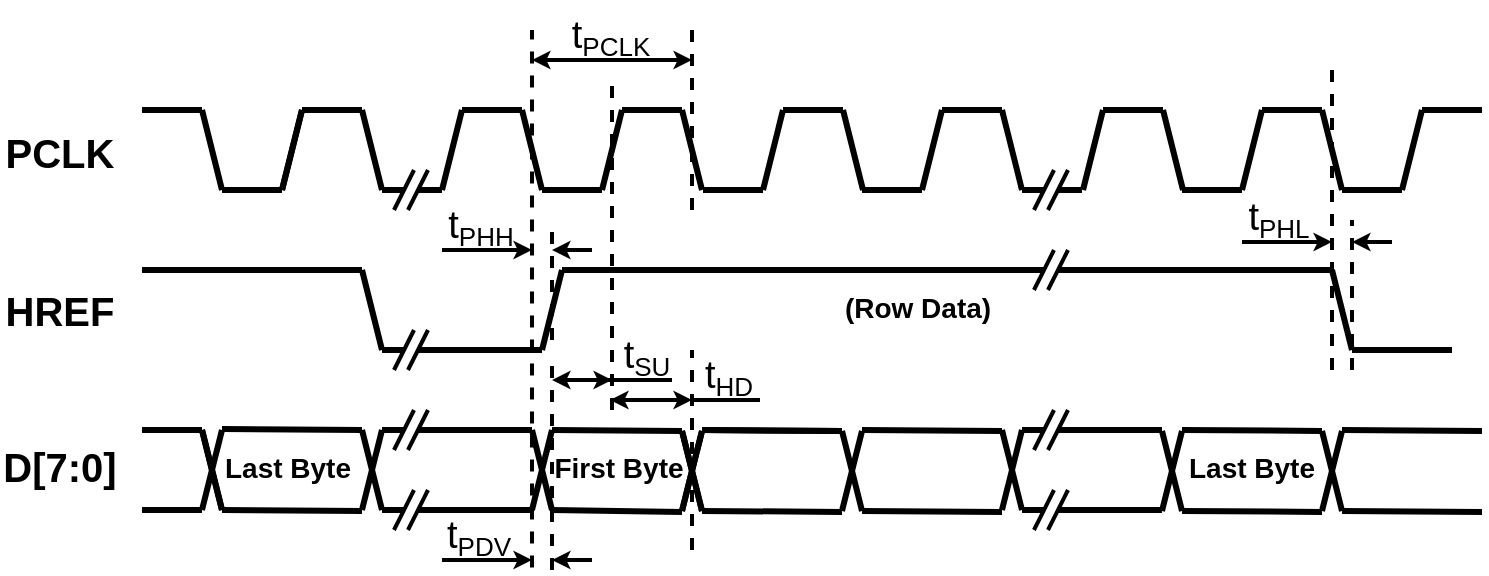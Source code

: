 <mxfile>
    <diagram id="HoDHgVnC3ZAbQySHLtwo" name="第 1 页">
        <mxGraphModel dx="719" dy="448" grid="1" gridSize="5" guides="1" tooltips="1" connect="1" arrows="1" fold="1" page="0" pageScale="1" pageWidth="500" pageHeight="500" background="#ffffff" math="0" shadow="0">
            <root>
                <mxCell id="0"/>
                <mxCell id="1" parent="0"/>
                <mxCell id="20" value="" style="endArrow=none;html=1;strokeColor=#000000;strokeWidth=2;" parent="1" edge="1">
                    <mxGeometry width="50" height="50" relative="1" as="geometry">
                        <mxPoint x="136" y="350" as="sourcePoint"/>
                        <mxPoint x="126" y="370" as="targetPoint"/>
                    </mxGeometry>
                </mxCell>
                <mxCell id="21" value="" style="endArrow=none;html=1;strokeColor=#000000;strokeWidth=2;" parent="1" edge="1">
                    <mxGeometry width="50" height="50" relative="1" as="geometry">
                        <mxPoint x="143" y="350" as="sourcePoint"/>
                        <mxPoint x="133" y="370" as="targetPoint"/>
                    </mxGeometry>
                </mxCell>
                <mxCell id="26" value="&lt;font style=&quot;font-size: 19px&quot;&gt;t&lt;/font&gt;&lt;sub&gt;&lt;font style=&quot;font-size: 13px&quot;&gt;PDV&lt;/font&gt;&lt;br style=&quot;font-size: 13px&quot;&gt;&lt;/sub&gt;" style="text;html=1;resizable=0;autosize=1;align=center;verticalAlign=middle;points=[];fillColor=none;strokeColor=none;rounded=0;fontSize=13;fontColor=#000000;spacingBottom=-2;" parent="1" vertex="1">
                    <mxGeometry x="140" y="515" width="55" height="35" as="geometry"/>
                </mxCell>
                <mxCell id="32" value="&lt;font style=&quot;font-size: 19px&quot;&gt;t&lt;/font&gt;&lt;sub&gt;&lt;font style=&quot;font-size: 13px&quot;&gt;PCLK&lt;/font&gt;&lt;/sub&gt;" style="text;html=1;resizable=0;autosize=1;align=center;verticalAlign=middle;points=[];fillColor=none;strokeColor=none;rounded=0;fontSize=13;fontColor=#000000;spacingBottom=-2;" parent="1" vertex="1">
                    <mxGeometry x="204" y="265" width="60" height="35" as="geometry"/>
                </mxCell>
                <mxCell id="33" value="" style="endArrow=none;html=1;dashed=1;strokeColor=#000000;strokeWidth=2;" parent="1" edge="1">
                    <mxGeometry width="50" height="50" relative="1" as="geometry">
                        <mxPoint x="205" y="435" as="sourcePoint"/>
                        <mxPoint x="205" y="375" as="targetPoint"/>
                    </mxGeometry>
                </mxCell>
                <mxCell id="39" value="" style="endArrow=none;html=1;strokeColor=#000000;strokeWidth=3;" parent="1" edge="1">
                    <mxGeometry width="50" height="50" relative="1" as="geometry">
                        <mxPoint x="30" y="320" as="sourcePoint"/>
                        <mxPoint y="320" as="targetPoint"/>
                    </mxGeometry>
                </mxCell>
                <mxCell id="49" value="" style="endArrow=classic;startArrow=classic;html=1;fontSize=18;startSize=3;endSize=3;strokeWidth=2;curved=1;strokeColor=#000000;" parent="1" edge="1">
                    <mxGeometry width="50" height="50" relative="1" as="geometry">
                        <mxPoint x="195" y="295" as="sourcePoint"/>
                        <mxPoint x="275" y="295" as="targetPoint"/>
                    </mxGeometry>
                </mxCell>
                <mxCell id="51" value="" style="endArrow=classic;html=1;fontSize=18;curved=1;strokeWidth=2;startSize=3;endSize=3;strokeColor=#000000;" parent="1" edge="1">
                    <mxGeometry width="50" height="50" relative="1" as="geometry">
                        <mxPoint x="225" y="545" as="sourcePoint"/>
                        <mxPoint x="205" y="545" as="targetPoint"/>
                    </mxGeometry>
                </mxCell>
                <mxCell id="52" value="" style="endArrow=classic;html=1;fontSize=18;curved=1;strokeWidth=2;startSize=3;endSize=3;strokeColor=#000000;" parent="1" edge="1">
                    <mxGeometry width="50" height="50" relative="1" as="geometry">
                        <mxPoint x="150" y="545" as="sourcePoint"/>
                        <mxPoint x="195" y="545" as="targetPoint"/>
                    </mxGeometry>
                </mxCell>
                <mxCell id="53" value="" style="endArrow=none;html=1;strokeColor=#000000;strokeWidth=3;" parent="1" edge="1">
                    <mxGeometry width="50" height="50" relative="1" as="geometry">
                        <mxPoint x="40" y="360" as="sourcePoint"/>
                        <mxPoint x="30" y="320" as="targetPoint"/>
                    </mxGeometry>
                </mxCell>
                <mxCell id="54" value="" style="endArrow=none;html=1;strokeColor=#000000;strokeWidth=3;" parent="1" edge="1">
                    <mxGeometry width="50" height="50" relative="1" as="geometry">
                        <mxPoint x="70" y="360" as="sourcePoint"/>
                        <mxPoint x="40" y="360" as="targetPoint"/>
                    </mxGeometry>
                </mxCell>
                <mxCell id="56" value="" style="endArrow=none;html=1;strokeColor=#000000;strokeWidth=3;" parent="1" edge="1">
                    <mxGeometry width="50" height="50" relative="1" as="geometry">
                        <mxPoint x="70" y="360" as="sourcePoint"/>
                        <mxPoint x="80" y="320" as="targetPoint"/>
                    </mxGeometry>
                </mxCell>
                <mxCell id="58" value="" style="endArrow=none;html=1;strokeColor=#000000;strokeWidth=3;" parent="1" edge="1">
                    <mxGeometry width="50" height="50" relative="1" as="geometry">
                        <mxPoint x="110" y="320" as="sourcePoint"/>
                        <mxPoint x="80" y="320" as="targetPoint"/>
                    </mxGeometry>
                </mxCell>
                <mxCell id="59" value="" style="endArrow=none;html=1;strokeColor=#000000;strokeWidth=3;" parent="1" edge="1">
                    <mxGeometry width="50" height="50" relative="1" as="geometry">
                        <mxPoint x="120" y="360" as="sourcePoint"/>
                        <mxPoint x="110" y="320" as="targetPoint"/>
                    </mxGeometry>
                </mxCell>
                <mxCell id="60" value="" style="endArrow=none;html=1;strokeColor=#000000;strokeWidth=3;" parent="1" edge="1">
                    <mxGeometry width="50" height="50" relative="1" as="geometry">
                        <mxPoint x="70" y="360" as="sourcePoint"/>
                        <mxPoint x="40" y="360" as="targetPoint"/>
                    </mxGeometry>
                </mxCell>
                <mxCell id="61" value="" style="endArrow=none;html=1;strokeColor=#000000;strokeWidth=3;" parent="1" edge="1">
                    <mxGeometry width="50" height="50" relative="1" as="geometry">
                        <mxPoint x="70" y="360" as="sourcePoint"/>
                        <mxPoint x="80" y="320" as="targetPoint"/>
                    </mxGeometry>
                </mxCell>
                <mxCell id="62" value="" style="endArrow=none;html=1;strokeColor=#000000;strokeWidth=3;" parent="1" edge="1">
                    <mxGeometry width="50" height="50" relative="1" as="geometry">
                        <mxPoint x="110" y="320" as="sourcePoint"/>
                        <mxPoint x="80" y="320" as="targetPoint"/>
                    </mxGeometry>
                </mxCell>
                <mxCell id="64" value="" style="endArrow=none;html=1;strokeColor=#000000;strokeWidth=3;" parent="1" edge="1">
                    <mxGeometry width="50" height="50" relative="1" as="geometry">
                        <mxPoint x="150" y="360" as="sourcePoint"/>
                        <mxPoint x="160" y="320" as="targetPoint"/>
                    </mxGeometry>
                </mxCell>
                <mxCell id="65" value="" style="endArrow=none;html=1;strokeColor=#000000;strokeWidth=3;" parent="1" edge="1">
                    <mxGeometry width="50" height="50" relative="1" as="geometry">
                        <mxPoint x="190" y="320" as="sourcePoint"/>
                        <mxPoint x="160" y="320" as="targetPoint"/>
                    </mxGeometry>
                </mxCell>
                <mxCell id="66" value="" style="endArrow=none;html=1;strokeColor=#000000;strokeWidth=3;" parent="1" edge="1">
                    <mxGeometry width="50" height="50" relative="1" as="geometry">
                        <mxPoint x="200" y="360" as="sourcePoint"/>
                        <mxPoint x="190" y="320" as="targetPoint"/>
                    </mxGeometry>
                </mxCell>
                <mxCell id="67" value="" style="endArrow=none;html=1;strokeColor=#000000;strokeWidth=3;" parent="1" edge="1">
                    <mxGeometry width="50" height="50" relative="1" as="geometry">
                        <mxPoint x="230" y="360" as="sourcePoint"/>
                        <mxPoint x="200" y="360" as="targetPoint"/>
                    </mxGeometry>
                </mxCell>
                <mxCell id="68" value="" style="endArrow=none;html=1;strokeColor=#000000;strokeWidth=3;" parent="1" edge="1">
                    <mxGeometry width="50" height="50" relative="1" as="geometry">
                        <mxPoint x="230" y="360" as="sourcePoint"/>
                        <mxPoint x="240" y="320" as="targetPoint"/>
                    </mxGeometry>
                </mxCell>
                <mxCell id="69" value="" style="endArrow=none;html=1;strokeColor=#000000;strokeWidth=3;" parent="1" edge="1">
                    <mxGeometry width="50" height="50" relative="1" as="geometry">
                        <mxPoint x="270" y="320" as="sourcePoint"/>
                        <mxPoint x="240" y="320" as="targetPoint"/>
                    </mxGeometry>
                </mxCell>
                <mxCell id="70" value="" style="endArrow=none;html=1;strokeColor=#000000;strokeWidth=3;" parent="1" edge="1">
                    <mxGeometry width="50" height="50" relative="1" as="geometry">
                        <mxPoint x="280" y="360" as="sourcePoint"/>
                        <mxPoint x="270" y="320" as="targetPoint"/>
                    </mxGeometry>
                </mxCell>
                <mxCell id="72" value="" style="endArrow=none;html=1;strokeColor=#000000;strokeWidth=3;" parent="1" edge="1">
                    <mxGeometry width="50" height="50" relative="1" as="geometry">
                        <mxPoint x="138" y="360" as="sourcePoint"/>
                        <mxPoint x="150" y="360" as="targetPoint"/>
                    </mxGeometry>
                </mxCell>
                <mxCell id="73" value="" style="endArrow=none;html=1;strokeColor=#000000;strokeWidth=3;" parent="1" edge="1">
                    <mxGeometry width="50" height="50" relative="1" as="geometry">
                        <mxPoint x="120" y="360" as="sourcePoint"/>
                        <mxPoint x="131" y="360" as="targetPoint"/>
                    </mxGeometry>
                </mxCell>
                <mxCell id="74" value="" style="endArrow=none;html=1;strokeColor=#000000;strokeWidth=3;" parent="1" edge="1">
                    <mxGeometry width="50" height="50" relative="1" as="geometry">
                        <mxPoint x="310.5" y="360" as="sourcePoint"/>
                        <mxPoint x="280.5" y="360" as="targetPoint"/>
                    </mxGeometry>
                </mxCell>
                <mxCell id="75" value="" style="endArrow=none;html=1;strokeColor=#000000;strokeWidth=3;" parent="1" edge="1">
                    <mxGeometry width="50" height="50" relative="1" as="geometry">
                        <mxPoint x="310.5" y="360" as="sourcePoint"/>
                        <mxPoint x="320.5" y="320" as="targetPoint"/>
                    </mxGeometry>
                </mxCell>
                <mxCell id="76" value="" style="endArrow=none;html=1;strokeColor=#000000;strokeWidth=3;" parent="1" edge="1">
                    <mxGeometry width="50" height="50" relative="1" as="geometry">
                        <mxPoint x="350.5" y="320" as="sourcePoint"/>
                        <mxPoint x="320.5" y="320" as="targetPoint"/>
                    </mxGeometry>
                </mxCell>
                <mxCell id="77" value="" style="endArrow=none;html=1;strokeColor=#000000;strokeWidth=3;" parent="1" edge="1">
                    <mxGeometry width="50" height="50" relative="1" as="geometry">
                        <mxPoint x="360.5" y="360" as="sourcePoint"/>
                        <mxPoint x="350.5" y="320" as="targetPoint"/>
                    </mxGeometry>
                </mxCell>
                <mxCell id="78" value="" style="endArrow=none;html=1;strokeColor=#000000;strokeWidth=3;" parent="1" edge="1">
                    <mxGeometry width="50" height="50" relative="1" as="geometry">
                        <mxPoint x="390" y="360" as="sourcePoint"/>
                        <mxPoint x="400" y="320" as="targetPoint"/>
                    </mxGeometry>
                </mxCell>
                <mxCell id="79" value="" style="endArrow=none;html=1;strokeColor=#000000;strokeWidth=3;" parent="1" edge="1">
                    <mxGeometry width="50" height="50" relative="1" as="geometry">
                        <mxPoint x="430" y="320" as="sourcePoint"/>
                        <mxPoint x="400" y="320" as="targetPoint"/>
                    </mxGeometry>
                </mxCell>
                <mxCell id="80" value="" style="endArrow=none;html=1;strokeColor=#000000;strokeWidth=3;" parent="1" edge="1">
                    <mxGeometry width="50" height="50" relative="1" as="geometry">
                        <mxPoint x="440" y="360" as="sourcePoint"/>
                        <mxPoint x="430" y="320" as="targetPoint"/>
                    </mxGeometry>
                </mxCell>
                <mxCell id="82" value="" style="endArrow=none;html=1;strokeColor=#000000;strokeWidth=3;" parent="1" edge="1">
                    <mxGeometry width="50" height="50" relative="1" as="geometry">
                        <mxPoint x="470.5" y="360" as="sourcePoint"/>
                        <mxPoint x="480.5" y="320" as="targetPoint"/>
                    </mxGeometry>
                </mxCell>
                <mxCell id="83" value="" style="endArrow=none;html=1;strokeColor=#000000;strokeWidth=3;" parent="1" edge="1">
                    <mxGeometry width="50" height="50" relative="1" as="geometry">
                        <mxPoint x="510.5" y="320" as="sourcePoint"/>
                        <mxPoint x="480.5" y="320" as="targetPoint"/>
                    </mxGeometry>
                </mxCell>
                <mxCell id="84" value="" style="endArrow=none;html=1;strokeColor=#000000;strokeWidth=3;" parent="1" edge="1">
                    <mxGeometry width="50" height="50" relative="1" as="geometry">
                        <mxPoint x="520.5" y="360" as="sourcePoint"/>
                        <mxPoint x="510.5" y="320" as="targetPoint"/>
                    </mxGeometry>
                </mxCell>
                <mxCell id="85" value="" style="endArrow=none;html=1;strokeColor=#000000;strokeWidth=3;" parent="1" edge="1">
                    <mxGeometry width="50" height="50" relative="1" as="geometry">
                        <mxPoint x="390" y="360" as="sourcePoint"/>
                        <mxPoint x="360" y="360" as="targetPoint"/>
                    </mxGeometry>
                </mxCell>
                <mxCell id="87" value="" style="endArrow=none;html=1;strokeColor=#000000;strokeWidth=3;" parent="1" edge="1">
                    <mxGeometry width="50" height="50" relative="1" as="geometry">
                        <mxPoint x="440" y="360" as="sourcePoint"/>
                        <mxPoint x="451" y="360" as="targetPoint"/>
                    </mxGeometry>
                </mxCell>
                <mxCell id="88" value="" style="endArrow=none;html=1;strokeColor=#000000;strokeWidth=2;" parent="1" edge="1">
                    <mxGeometry width="50" height="50" relative="1" as="geometry">
                        <mxPoint x="456" y="350" as="sourcePoint"/>
                        <mxPoint x="446" y="370" as="targetPoint"/>
                    </mxGeometry>
                </mxCell>
                <mxCell id="89" value="" style="endArrow=none;html=1;strokeColor=#000000;strokeWidth=2;" parent="1" edge="1">
                    <mxGeometry width="50" height="50" relative="1" as="geometry">
                        <mxPoint x="463" y="350" as="sourcePoint"/>
                        <mxPoint x="453" y="370" as="targetPoint"/>
                    </mxGeometry>
                </mxCell>
                <mxCell id="90" value="" style="endArrow=none;html=1;strokeColor=#000000;strokeWidth=3;" parent="1" edge="1">
                    <mxGeometry width="50" height="50" relative="1" as="geometry">
                        <mxPoint x="458" y="360" as="sourcePoint"/>
                        <mxPoint x="470" y="360" as="targetPoint"/>
                    </mxGeometry>
                </mxCell>
                <mxCell id="91" value="" style="endArrow=none;html=1;strokeColor=#000000;strokeWidth=3;" parent="1" edge="1">
                    <mxGeometry width="50" height="50" relative="1" as="geometry">
                        <mxPoint x="550" y="360" as="sourcePoint"/>
                        <mxPoint x="520" y="360" as="targetPoint"/>
                    </mxGeometry>
                </mxCell>
                <mxCell id="92" value="" style="endArrow=none;html=1;strokeColor=#000000;strokeWidth=3;" parent="1" edge="1">
                    <mxGeometry width="50" height="50" relative="1" as="geometry">
                        <mxPoint x="550" y="360" as="sourcePoint"/>
                        <mxPoint x="560" y="320" as="targetPoint"/>
                    </mxGeometry>
                </mxCell>
                <mxCell id="93" value="" style="endArrow=none;html=1;strokeColor=#000000;strokeWidth=3;" parent="1" edge="1">
                    <mxGeometry width="50" height="50" relative="1" as="geometry">
                        <mxPoint x="590" y="320" as="sourcePoint"/>
                        <mxPoint x="560" y="320" as="targetPoint"/>
                    </mxGeometry>
                </mxCell>
                <mxCell id="94" value="" style="endArrow=none;html=1;strokeColor=#000000;strokeWidth=3;" parent="1" edge="1">
                    <mxGeometry width="50" height="50" relative="1" as="geometry">
                        <mxPoint x="600" y="360" as="sourcePoint"/>
                        <mxPoint x="590" y="320" as="targetPoint"/>
                    </mxGeometry>
                </mxCell>
                <mxCell id="95" value="" style="endArrow=none;html=1;strokeColor=#000000;strokeWidth=3;" parent="1" edge="1">
                    <mxGeometry width="50" height="50" relative="1" as="geometry">
                        <mxPoint x="630" y="360" as="sourcePoint"/>
                        <mxPoint x="600" y="360" as="targetPoint"/>
                    </mxGeometry>
                </mxCell>
                <mxCell id="96" value="" style="endArrow=none;html=1;strokeColor=#000000;strokeWidth=3;" parent="1" edge="1">
                    <mxGeometry width="50" height="50" relative="1" as="geometry">
                        <mxPoint x="630" y="360" as="sourcePoint"/>
                        <mxPoint x="640" y="320" as="targetPoint"/>
                    </mxGeometry>
                </mxCell>
                <mxCell id="97" value="" style="endArrow=none;html=1;strokeColor=#000000;strokeWidth=3;" parent="1" edge="1">
                    <mxGeometry width="50" height="50" relative="1" as="geometry">
                        <mxPoint x="670" y="320" as="sourcePoint"/>
                        <mxPoint x="640" y="320" as="targetPoint"/>
                    </mxGeometry>
                </mxCell>
                <mxCell id="99" value="PCLK" style="text;html=1;strokeColor=none;fillColor=none;align=center;verticalAlign=middle;whiteSpace=wrap;rounded=0;fontColor=#000000;fontStyle=1;fontSize=20;" parent="1" vertex="1">
                    <mxGeometry x="-71" y="326" width="60" height="30" as="geometry"/>
                </mxCell>
                <mxCell id="101" value="" style="endArrow=none;html=1;strokeColor=#000000;strokeWidth=3;" parent="1" edge="1">
                    <mxGeometry width="50" height="50" relative="1" as="geometry">
                        <mxPoint x="110" y="400" as="sourcePoint"/>
                        <mxPoint y="400" as="targetPoint"/>
                    </mxGeometry>
                </mxCell>
                <mxCell id="102" value="" style="endArrow=none;html=1;strokeColor=#000000;strokeWidth=3;" parent="1" edge="1">
                    <mxGeometry width="50" height="50" relative="1" as="geometry">
                        <mxPoint x="120" y="440" as="sourcePoint"/>
                        <mxPoint x="110" y="400" as="targetPoint"/>
                    </mxGeometry>
                </mxCell>
                <mxCell id="103" value="" style="endArrow=none;html=1;strokeColor=#000000;strokeWidth=3;" parent="1" edge="1">
                    <mxGeometry width="50" height="50" relative="1" as="geometry">
                        <mxPoint x="120" y="440" as="sourcePoint"/>
                        <mxPoint x="131" y="440" as="targetPoint"/>
                    </mxGeometry>
                </mxCell>
                <mxCell id="104" value="" style="endArrow=none;html=1;strokeColor=#000000;strokeWidth=3;" parent="1" edge="1">
                    <mxGeometry width="50" height="50" relative="1" as="geometry">
                        <mxPoint x="138" y="440" as="sourcePoint"/>
                        <mxPoint x="150" y="440" as="targetPoint"/>
                    </mxGeometry>
                </mxCell>
                <mxCell id="105" value="" style="endArrow=none;html=1;strokeColor=#000000;strokeWidth=2;" parent="1" edge="1">
                    <mxGeometry width="50" height="50" relative="1" as="geometry">
                        <mxPoint x="143" y="430" as="sourcePoint"/>
                        <mxPoint x="133" y="450" as="targetPoint"/>
                    </mxGeometry>
                </mxCell>
                <mxCell id="106" value="" style="endArrow=none;html=1;strokeColor=#000000;strokeWidth=2;" parent="1" edge="1">
                    <mxGeometry width="50" height="50" relative="1" as="geometry">
                        <mxPoint x="136" y="430" as="sourcePoint"/>
                        <mxPoint x="126" y="450" as="targetPoint"/>
                    </mxGeometry>
                </mxCell>
                <mxCell id="107" value="" style="endArrow=none;html=1;strokeColor=#000000;strokeWidth=3;" parent="1" edge="1">
                    <mxGeometry width="50" height="50" relative="1" as="geometry">
                        <mxPoint x="200" y="440" as="sourcePoint"/>
                        <mxPoint x="150" y="440" as="targetPoint"/>
                    </mxGeometry>
                </mxCell>
                <mxCell id="108" value="" style="endArrow=none;html=1;strokeColor=#000000;strokeWidth=3;" parent="1" edge="1">
                    <mxGeometry width="50" height="50" relative="1" as="geometry">
                        <mxPoint x="200" y="440" as="sourcePoint"/>
                        <mxPoint x="210" y="400" as="targetPoint"/>
                    </mxGeometry>
                </mxCell>
                <mxCell id="109" value="" style="endArrow=none;html=1;strokeColor=#000000;strokeWidth=3;" parent="1" edge="1">
                    <mxGeometry width="50" height="50" relative="1" as="geometry">
                        <mxPoint x="440" y="400" as="sourcePoint"/>
                        <mxPoint x="210" y="400" as="targetPoint"/>
                    </mxGeometry>
                </mxCell>
                <mxCell id="110" value="" style="endArrow=none;html=1;strokeColor=#000000;strokeWidth=3;" parent="1" edge="1">
                    <mxGeometry width="50" height="50" relative="1" as="geometry">
                        <mxPoint x="440" y="400" as="sourcePoint"/>
                        <mxPoint x="451.0" y="400" as="targetPoint"/>
                    </mxGeometry>
                </mxCell>
                <mxCell id="111" value="" style="endArrow=none;html=1;strokeColor=#000000;strokeWidth=2;" parent="1" edge="1">
                    <mxGeometry width="50" height="50" relative="1" as="geometry">
                        <mxPoint x="456.0" y="390" as="sourcePoint"/>
                        <mxPoint x="446.0" y="410" as="targetPoint"/>
                    </mxGeometry>
                </mxCell>
                <mxCell id="112" value="" style="endArrow=none;html=1;strokeColor=#000000;strokeWidth=2;" parent="1" edge="1">
                    <mxGeometry width="50" height="50" relative="1" as="geometry">
                        <mxPoint x="463" y="390" as="sourcePoint"/>
                        <mxPoint x="453" y="410" as="targetPoint"/>
                    </mxGeometry>
                </mxCell>
                <mxCell id="113" value="" style="endArrow=none;html=1;strokeColor=#000000;strokeWidth=3;" parent="1" edge="1">
                    <mxGeometry width="50" height="50" relative="1" as="geometry">
                        <mxPoint x="458" y="400" as="sourcePoint"/>
                        <mxPoint x="470" y="400" as="targetPoint"/>
                    </mxGeometry>
                </mxCell>
                <mxCell id="114" value="" style="endArrow=none;html=1;strokeColor=#000000;strokeWidth=3;" parent="1" edge="1">
                    <mxGeometry width="50" height="50" relative="1" as="geometry">
                        <mxPoint x="595" y="400" as="sourcePoint"/>
                        <mxPoint x="470" y="400" as="targetPoint"/>
                    </mxGeometry>
                </mxCell>
                <mxCell id="115" value="" style="endArrow=none;html=1;strokeColor=#000000;strokeWidth=3;" parent="1" edge="1">
                    <mxGeometry width="50" height="50" relative="1" as="geometry">
                        <mxPoint x="605" y="440" as="sourcePoint"/>
                        <mxPoint x="595" y="400" as="targetPoint"/>
                    </mxGeometry>
                </mxCell>
                <mxCell id="116" value="" style="endArrow=none;html=1;strokeColor=#000000;strokeWidth=3;" parent="1" edge="1">
                    <mxGeometry width="50" height="50" relative="1" as="geometry">
                        <mxPoint x="655" y="440" as="sourcePoint"/>
                        <mxPoint x="605" y="440" as="targetPoint"/>
                    </mxGeometry>
                </mxCell>
                <mxCell id="117" value="HREF" style="text;html=1;strokeColor=none;fillColor=none;align=center;verticalAlign=middle;whiteSpace=wrap;rounded=0;fontColor=#000000;fontStyle=1;fontSize=20;" parent="1" vertex="1">
                    <mxGeometry x="-71" y="405" width="60" height="30" as="geometry"/>
                </mxCell>
                <mxCell id="118" value="D[7:0]" style="text;html=1;strokeColor=none;fillColor=none;align=center;verticalAlign=middle;whiteSpace=wrap;rounded=0;fontColor=#000000;fontStyle=1;fontSize=20;" parent="1" vertex="1">
                    <mxGeometry x="-71" y="482.5" width="60" height="30" as="geometry"/>
                </mxCell>
                <mxCell id="119" value="" style="endArrow=none;html=1;strokeColor=#000000;strokeWidth=3;" parent="1" edge="1">
                    <mxGeometry width="50" height="50" relative="1" as="geometry">
                        <mxPoint x="30" y="480" as="sourcePoint"/>
                        <mxPoint y="480" as="targetPoint"/>
                    </mxGeometry>
                </mxCell>
                <mxCell id="120" value="" style="endArrow=none;html=1;strokeColor=#000000;strokeWidth=3;" parent="1" edge="1">
                    <mxGeometry width="50" height="50" relative="1" as="geometry">
                        <mxPoint x="30" y="520" as="sourcePoint"/>
                        <mxPoint y="520" as="targetPoint"/>
                    </mxGeometry>
                </mxCell>
                <mxCell id="121" value="" style="endArrow=none;html=1;strokeColor=#000000;strokeWidth=3;" parent="1" edge="1">
                    <mxGeometry width="50" height="50" relative="1" as="geometry">
                        <mxPoint x="40.0" y="520" as="sourcePoint"/>
                        <mxPoint x="30" y="480" as="targetPoint"/>
                    </mxGeometry>
                </mxCell>
                <mxCell id="122" value="" style="endArrow=none;html=1;strokeColor=#000000;strokeWidth=3;" parent="1" edge="1">
                    <mxGeometry width="50" height="50" relative="1" as="geometry">
                        <mxPoint x="30.0" y="520" as="sourcePoint"/>
                        <mxPoint x="40.0" y="480" as="targetPoint"/>
                    </mxGeometry>
                </mxCell>
                <mxCell id="127" value="" style="endArrow=none;html=1;strokeColor=#000000;strokeWidth=3;" parent="1" edge="1">
                    <mxGeometry width="50" height="50" relative="1" as="geometry">
                        <mxPoint x="110" y="480" as="sourcePoint"/>
                        <mxPoint x="40" y="479.52" as="targetPoint"/>
                    </mxGeometry>
                </mxCell>
                <mxCell id="128" value="" style="endArrow=none;html=1;strokeColor=#000000;strokeWidth=3;" parent="1" edge="1">
                    <mxGeometry width="50" height="50" relative="1" as="geometry">
                        <mxPoint x="110" y="520.48" as="sourcePoint"/>
                        <mxPoint x="40.0" y="520" as="targetPoint"/>
                    </mxGeometry>
                </mxCell>
                <mxCell id="129" value="" style="endArrow=none;html=1;strokeColor=#000000;strokeWidth=3;" parent="1" edge="1">
                    <mxGeometry width="50" height="50" relative="1" as="geometry">
                        <mxPoint x="40.0" y="520" as="sourcePoint"/>
                        <mxPoint x="30" y="480" as="targetPoint"/>
                    </mxGeometry>
                </mxCell>
                <mxCell id="130" value="" style="endArrow=none;html=1;strokeColor=#000000;strokeWidth=3;" parent="1" edge="1">
                    <mxGeometry width="50" height="50" relative="1" as="geometry">
                        <mxPoint x="120.0" y="520" as="sourcePoint"/>
                        <mxPoint x="110" y="480" as="targetPoint"/>
                    </mxGeometry>
                </mxCell>
                <mxCell id="131" value="" style="endArrow=none;html=1;strokeColor=#000000;strokeWidth=3;" parent="1" edge="1">
                    <mxGeometry width="50" height="50" relative="1" as="geometry">
                        <mxPoint x="110.0" y="520" as="sourcePoint"/>
                        <mxPoint x="120.0" y="480" as="targetPoint"/>
                    </mxGeometry>
                </mxCell>
                <mxCell id="132" value="" style="endArrow=none;html=1;strokeColor=#000000;strokeWidth=3;" parent="1" edge="1">
                    <mxGeometry width="50" height="50" relative="1" as="geometry">
                        <mxPoint x="120" y="480" as="sourcePoint"/>
                        <mxPoint x="131" y="480" as="targetPoint"/>
                    </mxGeometry>
                </mxCell>
                <mxCell id="133" value="" style="endArrow=none;html=1;strokeColor=#000000;strokeWidth=2;" parent="1" edge="1">
                    <mxGeometry width="50" height="50" relative="1" as="geometry">
                        <mxPoint x="136" y="470" as="sourcePoint"/>
                        <mxPoint x="126" y="490" as="targetPoint"/>
                    </mxGeometry>
                </mxCell>
                <mxCell id="134" value="" style="endArrow=none;html=1;strokeColor=#000000;strokeWidth=2;" parent="1" edge="1">
                    <mxGeometry width="50" height="50" relative="1" as="geometry">
                        <mxPoint x="143" y="470" as="sourcePoint"/>
                        <mxPoint x="133" y="490" as="targetPoint"/>
                    </mxGeometry>
                </mxCell>
                <mxCell id="135" value="" style="endArrow=none;html=1;strokeColor=#000000;strokeWidth=3;" parent="1" edge="1">
                    <mxGeometry width="50" height="50" relative="1" as="geometry">
                        <mxPoint x="138" y="480" as="sourcePoint"/>
                        <mxPoint x="195" y="480" as="targetPoint"/>
                    </mxGeometry>
                </mxCell>
                <mxCell id="136" value="" style="endArrow=none;html=1;strokeColor=#000000;strokeWidth=3;" parent="1" edge="1">
                    <mxGeometry width="50" height="50" relative="1" as="geometry">
                        <mxPoint x="120" y="520" as="sourcePoint"/>
                        <mxPoint x="131" y="520" as="targetPoint"/>
                    </mxGeometry>
                </mxCell>
                <mxCell id="137" value="" style="endArrow=none;html=1;strokeColor=#000000;strokeWidth=2;" parent="1" edge="1">
                    <mxGeometry width="50" height="50" relative="1" as="geometry">
                        <mxPoint x="136" y="510" as="sourcePoint"/>
                        <mxPoint x="126" y="530" as="targetPoint"/>
                    </mxGeometry>
                </mxCell>
                <mxCell id="138" value="" style="endArrow=none;html=1;strokeColor=#000000;strokeWidth=2;" parent="1" edge="1">
                    <mxGeometry width="50" height="50" relative="1" as="geometry">
                        <mxPoint x="143" y="510" as="sourcePoint"/>
                        <mxPoint x="133" y="530" as="targetPoint"/>
                    </mxGeometry>
                </mxCell>
                <mxCell id="139" value="" style="endArrow=none;html=1;strokeColor=#000000;strokeWidth=3;" parent="1" edge="1">
                    <mxGeometry width="50" height="50" relative="1" as="geometry">
                        <mxPoint x="138" y="520" as="sourcePoint"/>
                        <mxPoint x="195" y="520" as="targetPoint"/>
                    </mxGeometry>
                </mxCell>
                <mxCell id="140" value="" style="endArrow=none;html=1;strokeColor=#000000;strokeWidth=3;" parent="1" edge="1">
                    <mxGeometry width="50" height="50" relative="1" as="geometry">
                        <mxPoint x="205.0" y="520" as="sourcePoint"/>
                        <mxPoint x="195" y="480" as="targetPoint"/>
                    </mxGeometry>
                </mxCell>
                <mxCell id="141" value="" style="endArrow=none;html=1;strokeColor=#000000;strokeWidth=3;" parent="1" edge="1">
                    <mxGeometry width="50" height="50" relative="1" as="geometry">
                        <mxPoint x="195.0" y="520" as="sourcePoint"/>
                        <mxPoint x="205.0" y="480" as="targetPoint"/>
                    </mxGeometry>
                </mxCell>
                <mxCell id="142" value="" style="endArrow=none;html=1;strokeColor=#000000;strokeWidth=3;" parent="1" edge="1">
                    <mxGeometry width="50" height="50" relative="1" as="geometry">
                        <mxPoint x="270" y="480.48" as="sourcePoint"/>
                        <mxPoint x="205" y="480" as="targetPoint"/>
                    </mxGeometry>
                </mxCell>
                <mxCell id="143" value="" style="endArrow=none;html=1;strokeColor=#000000;strokeWidth=3;" parent="1" edge="1">
                    <mxGeometry width="50" height="50" relative="1" as="geometry">
                        <mxPoint x="270" y="520.96" as="sourcePoint"/>
                        <mxPoint x="205" y="520" as="targetPoint"/>
                    </mxGeometry>
                </mxCell>
                <mxCell id="144" value="" style="endArrow=none;html=1;strokeColor=#000000;strokeWidth=3;" parent="1" edge="1">
                    <mxGeometry width="50" height="50" relative="1" as="geometry">
                        <mxPoint x="280" y="520.48" as="sourcePoint"/>
                        <mxPoint x="270" y="480.48" as="targetPoint"/>
                    </mxGeometry>
                </mxCell>
                <mxCell id="145" value="" style="endArrow=none;html=1;strokeColor=#000000;strokeWidth=3;" parent="1" edge="1">
                    <mxGeometry width="50" height="50" relative="1" as="geometry">
                        <mxPoint x="270" y="520.48" as="sourcePoint"/>
                        <mxPoint x="280" y="480.48" as="targetPoint"/>
                    </mxGeometry>
                </mxCell>
                <mxCell id="146" value="" style="endArrow=none;html=1;strokeColor=#000000;strokeWidth=3;" parent="1" edge="1">
                    <mxGeometry width="50" height="50" relative="1" as="geometry">
                        <mxPoint x="350" y="480.48" as="sourcePoint"/>
                        <mxPoint x="280" y="480" as="targetPoint"/>
                    </mxGeometry>
                </mxCell>
                <mxCell id="147" value="" style="endArrow=none;html=1;strokeColor=#000000;strokeWidth=3;" parent="1" edge="1">
                    <mxGeometry width="50" height="50" relative="1" as="geometry">
                        <mxPoint x="350" y="520.96" as="sourcePoint"/>
                        <mxPoint x="280" y="520.48" as="targetPoint"/>
                    </mxGeometry>
                </mxCell>
                <mxCell id="148" value="" style="endArrow=none;html=1;strokeColor=#000000;strokeWidth=3;" parent="1" edge="1">
                    <mxGeometry width="50" height="50" relative="1" as="geometry">
                        <mxPoint x="280" y="520.48" as="sourcePoint"/>
                        <mxPoint x="270" y="480.48" as="targetPoint"/>
                    </mxGeometry>
                </mxCell>
                <mxCell id="149" value="" style="endArrow=none;html=1;strokeColor=#000000;strokeWidth=3;" parent="1" edge="1">
                    <mxGeometry width="50" height="50" relative="1" as="geometry">
                        <mxPoint x="270" y="520.48" as="sourcePoint"/>
                        <mxPoint x="280" y="480.48" as="targetPoint"/>
                    </mxGeometry>
                </mxCell>
                <mxCell id="150" value="" style="endArrow=none;html=1;strokeColor=#000000;strokeWidth=3;" parent="1" edge="1">
                    <mxGeometry width="50" height="50" relative="1" as="geometry">
                        <mxPoint x="350" y="480.48" as="sourcePoint"/>
                        <mxPoint x="280" y="480.0" as="targetPoint"/>
                    </mxGeometry>
                </mxCell>
                <mxCell id="151" value="" style="endArrow=none;html=1;strokeColor=#000000;strokeWidth=3;" parent="1" edge="1">
                    <mxGeometry width="50" height="50" relative="1" as="geometry">
                        <mxPoint x="360" y="520.48" as="sourcePoint"/>
                        <mxPoint x="350" y="480.48" as="targetPoint"/>
                    </mxGeometry>
                </mxCell>
                <mxCell id="152" value="" style="endArrow=none;html=1;strokeColor=#000000;strokeWidth=3;" parent="1" edge="1">
                    <mxGeometry width="50" height="50" relative="1" as="geometry">
                        <mxPoint x="350" y="520.48" as="sourcePoint"/>
                        <mxPoint x="360" y="480.48" as="targetPoint"/>
                    </mxGeometry>
                </mxCell>
                <mxCell id="153" value="" style="endArrow=none;html=1;strokeColor=#000000;strokeWidth=3;" parent="1" edge="1">
                    <mxGeometry width="50" height="50" relative="1" as="geometry">
                        <mxPoint x="430" y="480.48" as="sourcePoint"/>
                        <mxPoint x="360" y="480.0" as="targetPoint"/>
                    </mxGeometry>
                </mxCell>
                <mxCell id="154" value="" style="endArrow=none;html=1;strokeColor=#000000;strokeWidth=3;" parent="1" edge="1">
                    <mxGeometry width="50" height="50" relative="1" as="geometry">
                        <mxPoint x="430" y="520.96" as="sourcePoint"/>
                        <mxPoint x="360" y="520.48" as="targetPoint"/>
                    </mxGeometry>
                </mxCell>
                <mxCell id="155" value="" style="endArrow=none;html=1;strokeColor=#000000;strokeWidth=3;" parent="1" edge="1">
                    <mxGeometry width="50" height="50" relative="1" as="geometry">
                        <mxPoint x="440" y="520" as="sourcePoint"/>
                        <mxPoint x="430" y="480" as="targetPoint"/>
                    </mxGeometry>
                </mxCell>
                <mxCell id="156" value="" style="endArrow=none;html=1;strokeColor=#000000;strokeWidth=3;" parent="1" edge="1">
                    <mxGeometry width="50" height="50" relative="1" as="geometry">
                        <mxPoint x="430" y="520" as="sourcePoint"/>
                        <mxPoint x="440" y="480" as="targetPoint"/>
                    </mxGeometry>
                </mxCell>
                <mxCell id="157" value="" style="endArrow=none;html=1;strokeColor=#000000;strokeWidth=3;" parent="1" edge="1">
                    <mxGeometry width="50" height="50" relative="1" as="geometry">
                        <mxPoint x="440" y="480" as="sourcePoint"/>
                        <mxPoint x="451" y="480" as="targetPoint"/>
                    </mxGeometry>
                </mxCell>
                <mxCell id="158" value="" style="endArrow=none;html=1;strokeColor=#000000;strokeWidth=2;" parent="1" edge="1">
                    <mxGeometry width="50" height="50" relative="1" as="geometry">
                        <mxPoint x="456" y="470" as="sourcePoint"/>
                        <mxPoint x="446" y="490" as="targetPoint"/>
                    </mxGeometry>
                </mxCell>
                <mxCell id="159" value="" style="endArrow=none;html=1;strokeColor=#000000;strokeWidth=2;" parent="1" edge="1">
                    <mxGeometry width="50" height="50" relative="1" as="geometry">
                        <mxPoint x="463" y="470" as="sourcePoint"/>
                        <mxPoint x="453" y="490" as="targetPoint"/>
                    </mxGeometry>
                </mxCell>
                <mxCell id="160" value="" style="endArrow=none;html=1;strokeColor=#000000;strokeWidth=3;" parent="1" edge="1">
                    <mxGeometry width="50" height="50" relative="1" as="geometry">
                        <mxPoint x="440" y="520" as="sourcePoint"/>
                        <mxPoint x="451" y="520" as="targetPoint"/>
                    </mxGeometry>
                </mxCell>
                <mxCell id="161" value="" style="endArrow=none;html=1;strokeColor=#000000;strokeWidth=2;" parent="1" edge="1">
                    <mxGeometry width="50" height="50" relative="1" as="geometry">
                        <mxPoint x="456" y="510" as="sourcePoint"/>
                        <mxPoint x="446" y="530" as="targetPoint"/>
                    </mxGeometry>
                </mxCell>
                <mxCell id="162" value="" style="endArrow=none;html=1;strokeColor=#000000;strokeWidth=2;" parent="1" edge="1">
                    <mxGeometry width="50" height="50" relative="1" as="geometry">
                        <mxPoint x="463" y="510" as="sourcePoint"/>
                        <mxPoint x="453" y="530" as="targetPoint"/>
                    </mxGeometry>
                </mxCell>
                <mxCell id="163" value="" style="endArrow=none;html=1;strokeColor=#000000;strokeWidth=3;" parent="1" edge="1">
                    <mxGeometry width="50" height="50" relative="1" as="geometry">
                        <mxPoint x="458" y="520" as="sourcePoint"/>
                        <mxPoint x="510" y="520" as="targetPoint"/>
                    </mxGeometry>
                </mxCell>
                <mxCell id="164" value="" style="endArrow=none;html=1;strokeColor=#000000;strokeWidth=3;" parent="1" edge="1">
                    <mxGeometry width="50" height="50" relative="1" as="geometry">
                        <mxPoint x="458" y="480" as="sourcePoint"/>
                        <mxPoint x="510" y="480" as="targetPoint"/>
                    </mxGeometry>
                </mxCell>
                <mxCell id="165" value="" style="endArrow=none;html=1;strokeColor=#000000;strokeWidth=3;" parent="1" edge="1">
                    <mxGeometry width="50" height="50" relative="1" as="geometry">
                        <mxPoint x="520" y="520.48" as="sourcePoint"/>
                        <mxPoint x="510" y="480.48" as="targetPoint"/>
                    </mxGeometry>
                </mxCell>
                <mxCell id="166" value="" style="endArrow=none;html=1;strokeColor=#000000;strokeWidth=3;" parent="1" edge="1">
                    <mxGeometry width="50" height="50" relative="1" as="geometry">
                        <mxPoint x="510" y="520.48" as="sourcePoint"/>
                        <mxPoint x="520" y="480.48" as="targetPoint"/>
                    </mxGeometry>
                </mxCell>
                <mxCell id="167" value="" style="endArrow=none;html=1;strokeColor=#000000;strokeWidth=3;" parent="1" edge="1">
                    <mxGeometry width="50" height="50" relative="1" as="geometry">
                        <mxPoint x="590" y="520.96" as="sourcePoint"/>
                        <mxPoint x="520" y="520.48" as="targetPoint"/>
                    </mxGeometry>
                </mxCell>
                <mxCell id="168" value="" style="endArrow=none;html=1;strokeColor=#000000;strokeWidth=3;" parent="1" edge="1">
                    <mxGeometry width="50" height="50" relative="1" as="geometry">
                        <mxPoint x="590" y="480.48" as="sourcePoint"/>
                        <mxPoint x="520" y="480.0" as="targetPoint"/>
                    </mxGeometry>
                </mxCell>
                <mxCell id="169" value="" style="endArrow=none;html=1;strokeColor=#000000;strokeWidth=3;" parent="1" edge="1">
                    <mxGeometry width="50" height="50" relative="1" as="geometry">
                        <mxPoint x="600" y="520.48" as="sourcePoint"/>
                        <mxPoint x="590" y="480.48" as="targetPoint"/>
                    </mxGeometry>
                </mxCell>
                <mxCell id="170" value="" style="endArrow=none;html=1;strokeColor=#000000;strokeWidth=3;" parent="1" edge="1">
                    <mxGeometry width="50" height="50" relative="1" as="geometry">
                        <mxPoint x="590" y="520.48" as="sourcePoint"/>
                        <mxPoint x="600" y="480.48" as="targetPoint"/>
                    </mxGeometry>
                </mxCell>
                <mxCell id="171" value="" style="endArrow=none;html=1;strokeColor=#000000;strokeWidth=3;" parent="1" edge="1">
                    <mxGeometry width="50" height="50" relative="1" as="geometry">
                        <mxPoint x="670" y="520.96" as="sourcePoint"/>
                        <mxPoint x="600" y="520.48" as="targetPoint"/>
                    </mxGeometry>
                </mxCell>
                <mxCell id="172" value="" style="endArrow=none;html=1;strokeColor=#000000;strokeWidth=3;" parent="1" edge="1">
                    <mxGeometry width="50" height="50" relative="1" as="geometry">
                        <mxPoint x="670" y="480.48" as="sourcePoint"/>
                        <mxPoint x="600" y="480.0" as="targetPoint"/>
                    </mxGeometry>
                </mxCell>
                <mxCell id="173" value="" style="endArrow=none;html=1;dashed=1;strokeColor=#000000;strokeWidth=2;" parent="1" edge="1">
                    <mxGeometry width="50" height="50" relative="1" as="geometry">
                        <mxPoint x="195" y="548.75" as="sourcePoint"/>
                        <mxPoint x="195" y="280" as="targetPoint"/>
                    </mxGeometry>
                </mxCell>
                <mxCell id="174" value="" style="endArrow=none;html=1;dashed=1;strokeColor=#000000;strokeWidth=2;" parent="1" edge="1">
                    <mxGeometry width="50" height="50" relative="1" as="geometry">
                        <mxPoint x="235" y="470" as="sourcePoint"/>
                        <mxPoint x="235" y="305" as="targetPoint"/>
                    </mxGeometry>
                </mxCell>
                <mxCell id="175" value="" style="endArrow=none;html=1;dashed=1;strokeColor=#000000;strokeWidth=2;" parent="1" edge="1">
                    <mxGeometry width="50" height="50" relative="1" as="geometry">
                        <mxPoint x="205" y="550" as="sourcePoint"/>
                        <mxPoint x="205" y="445" as="targetPoint"/>
                    </mxGeometry>
                </mxCell>
                <mxCell id="176" value="" style="endArrow=none;html=1;dashed=1;strokeColor=#000000;strokeWidth=2;" parent="1" edge="1">
                    <mxGeometry width="50" height="50" relative="1" as="geometry">
                        <mxPoint x="275" y="540" as="sourcePoint"/>
                        <mxPoint x="275" y="440" as="targetPoint"/>
                    </mxGeometry>
                </mxCell>
                <mxCell id="177" value="" style="endArrow=none;html=1;dashed=1;strokeColor=#000000;strokeWidth=2;" parent="1" edge="1">
                    <mxGeometry width="50" height="50" relative="1" as="geometry">
                        <mxPoint x="275" y="370" as="sourcePoint"/>
                        <mxPoint x="275" y="280" as="targetPoint"/>
                    </mxGeometry>
                </mxCell>
                <mxCell id="178" value="" style="endArrow=none;html=1;dashed=1;strokeColor=#000000;strokeWidth=2;" parent="1" edge="1">
                    <mxGeometry width="50" height="50" relative="1" as="geometry">
                        <mxPoint x="595" y="450" as="sourcePoint"/>
                        <mxPoint x="595" y="300" as="targetPoint"/>
                    </mxGeometry>
                </mxCell>
                <mxCell id="179" value="" style="endArrow=none;html=1;dashed=1;strokeColor=#000000;strokeWidth=2;" parent="1" edge="1">
                    <mxGeometry width="50" height="50" relative="1" as="geometry">
                        <mxPoint x="605" y="450" as="sourcePoint"/>
                        <mxPoint x="605" y="375" as="targetPoint"/>
                    </mxGeometry>
                </mxCell>
                <mxCell id="180" value="&lt;font style=&quot;font-size: 14px;&quot;&gt;Last Byte&lt;/font&gt;" style="text;html=1;strokeColor=none;fillColor=none;align=center;verticalAlign=middle;whiteSpace=wrap;rounded=0;fontSize=20;fontColor=#000000;fontStyle=1;spacingBottom=3;" parent="1" vertex="1">
                    <mxGeometry x="40" y="485" width="66" height="25" as="geometry"/>
                </mxCell>
                <mxCell id="181" value="&lt;font style=&quot;font-size: 14px;&quot;&gt;First Byte&lt;/font&gt;" style="text;html=1;strokeColor=none;fillColor=none;align=center;verticalAlign=middle;whiteSpace=wrap;rounded=0;fontSize=20;fontColor=#000000;fontStyle=1;spacingBottom=3;" parent="1" vertex="1">
                    <mxGeometry x="203" y="485" width="71" height="25" as="geometry"/>
                </mxCell>
                <mxCell id="182" value="&lt;font style=&quot;font-size: 14px;&quot;&gt;Last Byte&lt;/font&gt;" style="text;html=1;strokeColor=none;fillColor=none;align=center;verticalAlign=middle;whiteSpace=wrap;rounded=0;fontSize=20;fontColor=#000000;fontStyle=1;spacingBottom=3;" parent="1" vertex="1">
                    <mxGeometry x="522" y="485" width="66" height="25" as="geometry"/>
                </mxCell>
                <mxCell id="184" value="" style="endArrow=classic;html=1;fontSize=18;curved=1;strokeWidth=2;startSize=3;endSize=3;strokeColor=#000000;startArrow=classic;startFill=1;" parent="1" edge="1">
                    <mxGeometry width="50" height="50" relative="1" as="geometry">
                        <mxPoint x="205" y="455" as="sourcePoint"/>
                        <mxPoint x="235" y="455" as="targetPoint"/>
                    </mxGeometry>
                </mxCell>
                <mxCell id="185" value="&lt;font style=&quot;font-size: 19px&quot;&gt;t&lt;/font&gt;&lt;sub&gt;&lt;font style=&quot;font-size: 13px&quot;&gt;SU&lt;/font&gt;&lt;br style=&quot;font-size: 13px&quot;&gt;&lt;/sub&gt;" style="text;html=1;resizable=0;autosize=1;align=center;verticalAlign=middle;points=[];fillColor=none;strokeColor=none;rounded=0;fontSize=13;fontColor=#000000;spacingBottom=-2;" parent="1" vertex="1">
                    <mxGeometry x="229" y="425" width="45" height="35" as="geometry"/>
                </mxCell>
                <mxCell id="190" value="&lt;font style=&quot;font-size: 19px&quot;&gt;t&lt;/font&gt;&lt;sub&gt;&lt;font style=&quot;font-size: 13px&quot;&gt;HD&lt;/font&gt;&lt;br style=&quot;font-size: 13px&quot;&gt;&lt;/sub&gt;" style="text;html=1;resizable=0;autosize=1;align=center;verticalAlign=middle;points=[];fillColor=none;strokeColor=none;rounded=0;fontSize=13;fontColor=#000000;spacingBottom=-2;" parent="1" vertex="1">
                    <mxGeometry x="270" y="435" width="45" height="35" as="geometry"/>
                </mxCell>
                <mxCell id="191" value="" style="endArrow=none;html=1;strokeWidth=2;fontSize=14;fontColor=#000000;strokeColor=#000000;" parent="1" edge="1">
                    <mxGeometry width="50" height="50" relative="1" as="geometry">
                        <mxPoint x="230" y="455" as="sourcePoint"/>
                        <mxPoint x="265" y="455" as="targetPoint"/>
                    </mxGeometry>
                </mxCell>
                <mxCell id="192" value="" style="endArrow=classic;html=1;fontSize=18;curved=1;strokeWidth=2;startSize=3;endSize=3;strokeColor=#000000;startArrow=classic;startFill=1;" parent="1" edge="1">
                    <mxGeometry width="50" height="50" relative="1" as="geometry">
                        <mxPoint x="234.0" y="465" as="sourcePoint"/>
                        <mxPoint x="275" y="465" as="targetPoint"/>
                    </mxGeometry>
                </mxCell>
                <mxCell id="193" value="" style="endArrow=none;html=1;strokeWidth=2;fontSize=14;fontColor=#000000;strokeColor=#000000;" parent="1" edge="1">
                    <mxGeometry width="50" height="50" relative="1" as="geometry">
                        <mxPoint x="274" y="465" as="sourcePoint"/>
                        <mxPoint x="309" y="465" as="targetPoint"/>
                    </mxGeometry>
                </mxCell>
                <mxCell id="194" value="" style="endArrow=classic;html=1;fontSize=18;curved=1;strokeWidth=2;startSize=3;endSize=3;strokeColor=#000000;" parent="1" edge="1">
                    <mxGeometry width="50" height="50" relative="1" as="geometry">
                        <mxPoint x="150" y="390" as="sourcePoint"/>
                        <mxPoint x="195" y="390" as="targetPoint"/>
                    </mxGeometry>
                </mxCell>
                <mxCell id="195" value="" style="endArrow=classic;html=1;fontSize=18;curved=1;strokeWidth=2;startSize=3;endSize=3;strokeColor=#000000;" parent="1" edge="1">
                    <mxGeometry width="50" height="50" relative="1" as="geometry">
                        <mxPoint x="225" y="390" as="sourcePoint"/>
                        <mxPoint x="205" y="390" as="targetPoint"/>
                    </mxGeometry>
                </mxCell>
                <mxCell id="196" value="&lt;font style=&quot;font-size: 19px&quot;&gt;t&lt;/font&gt;&lt;sub&gt;&lt;font style=&quot;font-size: 13px&quot;&gt;PHH&lt;/font&gt;&lt;br style=&quot;font-size: 13px&quot;&gt;&lt;/sub&gt;" style="text;html=1;resizable=0;autosize=1;align=center;verticalAlign=middle;points=[];fillColor=none;strokeColor=none;rounded=0;fontSize=13;fontColor=#000000;spacingBottom=-2;" parent="1" vertex="1">
                    <mxGeometry x="141" y="360" width="55" height="35" as="geometry"/>
                </mxCell>
                <mxCell id="197" value="" style="endArrow=classic;html=1;fontSize=18;curved=1;strokeWidth=2;startSize=3;endSize=3;strokeColor=#000000;" parent="1" edge="1">
                    <mxGeometry width="50" height="50" relative="1" as="geometry">
                        <mxPoint x="625" y="386" as="sourcePoint"/>
                        <mxPoint x="605" y="386" as="targetPoint"/>
                    </mxGeometry>
                </mxCell>
                <mxCell id="198" value="" style="endArrow=classic;html=1;fontSize=18;curved=1;strokeWidth=2;startSize=3;endSize=3;strokeColor=#000000;" parent="1" edge="1">
                    <mxGeometry width="50" height="50" relative="1" as="geometry">
                        <mxPoint x="550" y="386" as="sourcePoint"/>
                        <mxPoint x="595" y="386" as="targetPoint"/>
                    </mxGeometry>
                </mxCell>
                <mxCell id="199" value="&lt;font style=&quot;font-size: 19px&quot;&gt;t&lt;/font&gt;&lt;sub&gt;&lt;font style=&quot;font-size: 13px&quot;&gt;PHL&lt;/font&gt;&lt;br style=&quot;font-size: 13px&quot;&gt;&lt;/sub&gt;" style="text;html=1;resizable=0;autosize=1;align=center;verticalAlign=middle;points=[];fillColor=none;strokeColor=none;rounded=0;fontSize=13;fontColor=#000000;spacingBottom=-2;" parent="1" vertex="1">
                    <mxGeometry x="543" y="356" width="50" height="35" as="geometry"/>
                </mxCell>
                <mxCell id="200" value="&lt;font style=&quot;font-size: 14px;&quot;&gt;(Row Data)&lt;/font&gt;" style="text;html=1;strokeColor=none;fillColor=none;align=center;verticalAlign=middle;whiteSpace=wrap;rounded=0;fontSize=20;fontColor=#000000;fontStyle=1;spacingBottom=3;" parent="1" vertex="1">
                    <mxGeometry x="345" y="405" width="86" height="25" as="geometry"/>
                </mxCell>
            </root>
        </mxGraphModel>
    </diagram>
</mxfile>